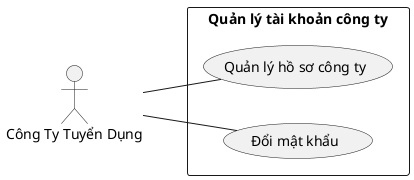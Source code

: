 @startuml QuanLyTaiKhoanCongTy
left to right direction
actor congTy as "Công Ty Tuyển Dụng"
rectangle "Quản lý tài khoản công ty"{
    usecase quanLyHoSoCongTy as "Quản lý hồ sơ công ty"
    usecase doiMatKhau as "Đổi mật khẩu"
}
congTy -- quanLyHoSoCongTy
congTy -- doiMatKhau